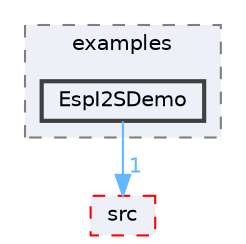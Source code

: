 digraph "FastLED/FastLED/examples/EspI2SDemo"
{
 // LATEX_PDF_SIZE
  bgcolor="transparent";
  edge [fontname=Helvetica,fontsize=10,labelfontname=Helvetica,labelfontsize=10];
  node [fontname=Helvetica,fontsize=10,shape=box,height=0.2,width=0.4];
  compound=true
  subgraph clusterdir_999a185a1a47b3a763bb04a7a263eb0d {
    graph [ bgcolor="#edf0f7", pencolor="grey50", label="examples", fontname=Helvetica,fontsize=10 style="filled,dashed", URL="dir_999a185a1a47b3a763bb04a7a263eb0d.html",tooltip=""]
  dir_7093a9597672bc47d6037575a8b4ffcf [label="EspI2SDemo", fillcolor="#edf0f7", color="grey25", style="filled,bold", URL="dir_7093a9597672bc47d6037575a8b4ffcf.html",tooltip=""];
  }
  dir_e6a3de723047763e6a27a3cab040759e [label="src", fillcolor="#edf0f7", color="red", style="filled,dashed", URL="dir_e6a3de723047763e6a27a3cab040759e.html",tooltip=""];
  dir_7093a9597672bc47d6037575a8b4ffcf->dir_e6a3de723047763e6a27a3cab040759e [headlabel="1", labeldistance=1.5 headhref="dir_000020_000075.html" href="dir_000020_000075.html" color="steelblue1" fontcolor="steelblue1"];
}
